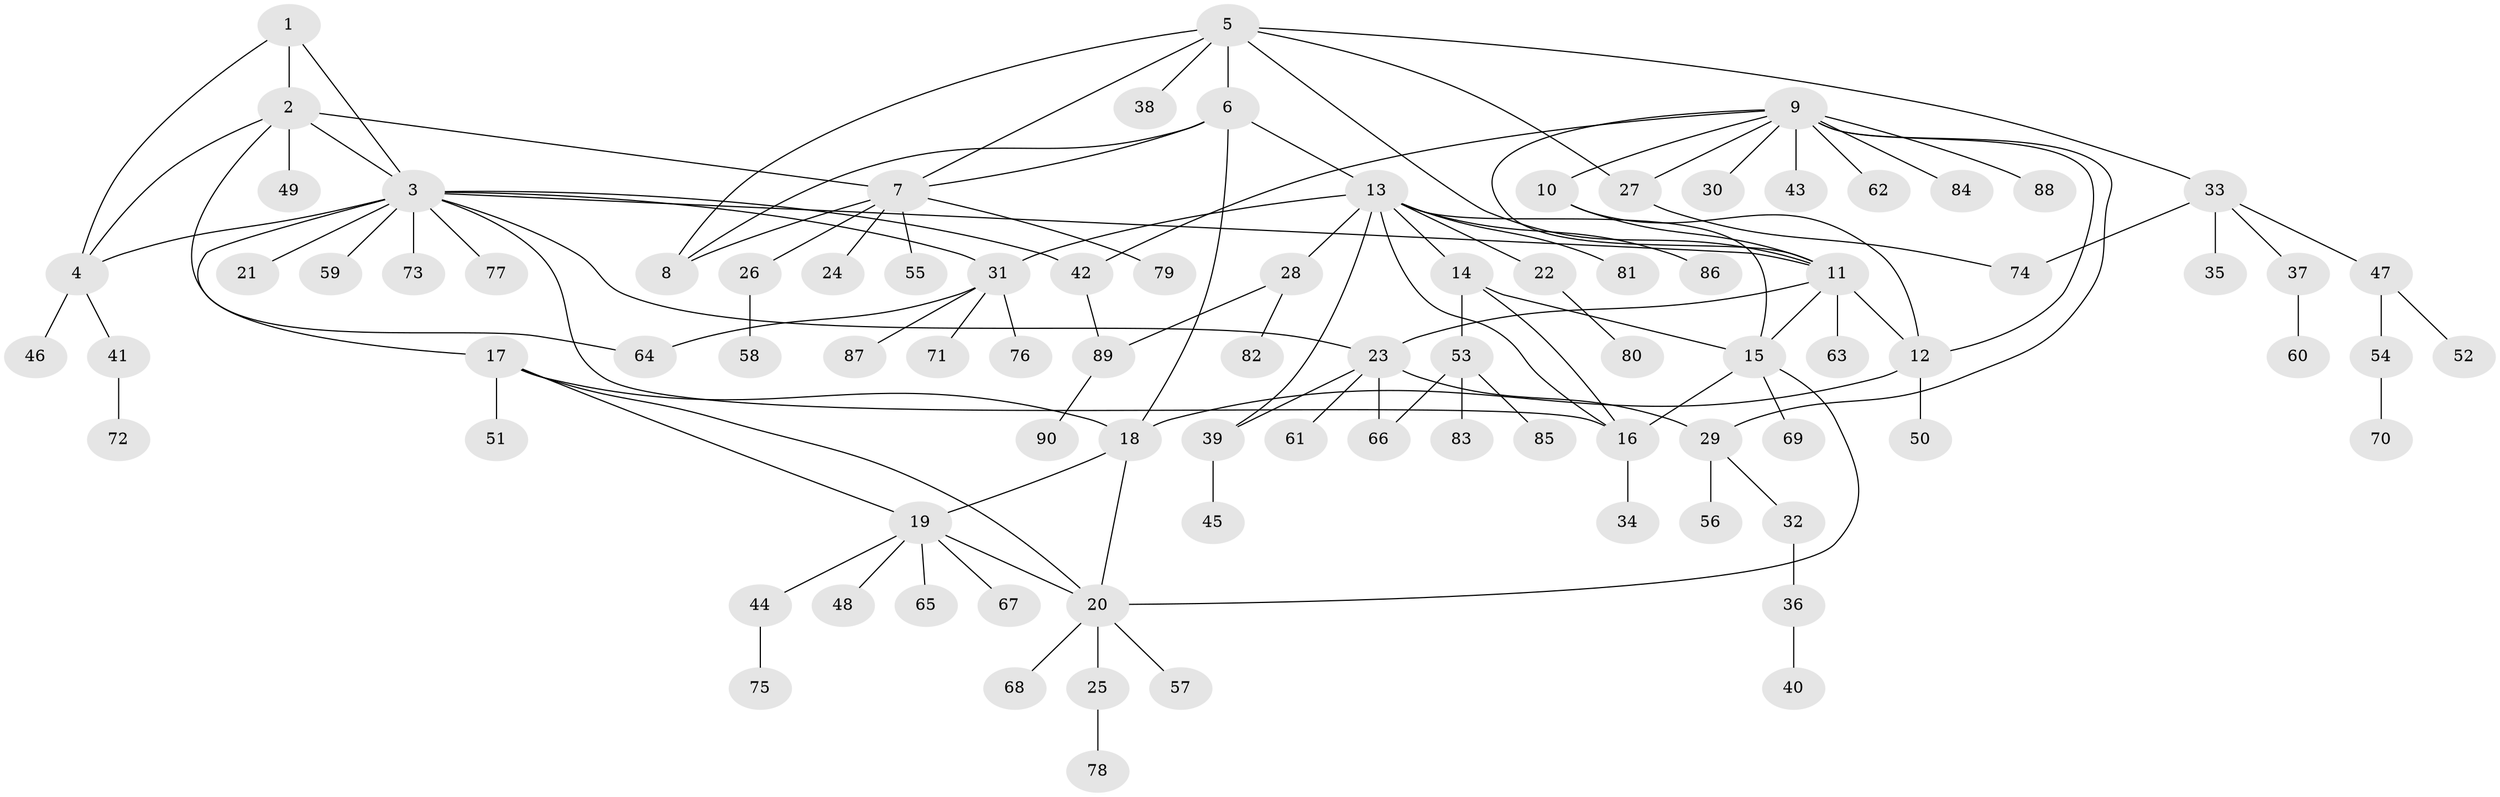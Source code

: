 // coarse degree distribution, {10: 0.037037037037037035, 15: 0.037037037037037035, 7: 0.037037037037037035, 4: 0.037037037037037035, 8: 0.037037037037037035, 1: 0.6666666666666666, 2: 0.14814814814814814}
// Generated by graph-tools (version 1.1) at 2025/19/03/04/25 18:19:37]
// undirected, 90 vertices, 120 edges
graph export_dot {
graph [start="1"]
  node [color=gray90,style=filled];
  1;
  2;
  3;
  4;
  5;
  6;
  7;
  8;
  9;
  10;
  11;
  12;
  13;
  14;
  15;
  16;
  17;
  18;
  19;
  20;
  21;
  22;
  23;
  24;
  25;
  26;
  27;
  28;
  29;
  30;
  31;
  32;
  33;
  34;
  35;
  36;
  37;
  38;
  39;
  40;
  41;
  42;
  43;
  44;
  45;
  46;
  47;
  48;
  49;
  50;
  51;
  52;
  53;
  54;
  55;
  56;
  57;
  58;
  59;
  60;
  61;
  62;
  63;
  64;
  65;
  66;
  67;
  68;
  69;
  70;
  71;
  72;
  73;
  74;
  75;
  76;
  77;
  78;
  79;
  80;
  81;
  82;
  83;
  84;
  85;
  86;
  87;
  88;
  89;
  90;
  1 -- 2;
  1 -- 3;
  1 -- 4;
  2 -- 3;
  2 -- 4;
  2 -- 7;
  2 -- 49;
  2 -- 64;
  3 -- 4;
  3 -- 11;
  3 -- 16;
  3 -- 17;
  3 -- 21;
  3 -- 23;
  3 -- 31;
  3 -- 42;
  3 -- 59;
  3 -- 73;
  3 -- 77;
  4 -- 41;
  4 -- 46;
  5 -- 6;
  5 -- 7;
  5 -- 8;
  5 -- 11;
  5 -- 27;
  5 -- 33;
  5 -- 38;
  6 -- 7;
  6 -- 8;
  6 -- 13;
  6 -- 18;
  7 -- 8;
  7 -- 24;
  7 -- 26;
  7 -- 55;
  7 -- 79;
  9 -- 10;
  9 -- 11;
  9 -- 12;
  9 -- 27;
  9 -- 29;
  9 -- 30;
  9 -- 42;
  9 -- 43;
  9 -- 62;
  9 -- 84;
  9 -- 88;
  10 -- 11;
  10 -- 12;
  11 -- 12;
  11 -- 15;
  11 -- 23;
  11 -- 63;
  12 -- 18;
  12 -- 50;
  13 -- 14;
  13 -- 15;
  13 -- 16;
  13 -- 22;
  13 -- 28;
  13 -- 31;
  13 -- 39;
  13 -- 81;
  13 -- 86;
  14 -- 15;
  14 -- 16;
  14 -- 53;
  15 -- 16;
  15 -- 20;
  15 -- 69;
  16 -- 34;
  17 -- 18;
  17 -- 19;
  17 -- 20;
  17 -- 51;
  18 -- 19;
  18 -- 20;
  19 -- 20;
  19 -- 44;
  19 -- 48;
  19 -- 65;
  19 -- 67;
  20 -- 25;
  20 -- 57;
  20 -- 68;
  22 -- 80;
  23 -- 29;
  23 -- 39;
  23 -- 61;
  23 -- 66;
  25 -- 78;
  26 -- 58;
  27 -- 74;
  28 -- 82;
  28 -- 89;
  29 -- 32;
  29 -- 56;
  31 -- 64;
  31 -- 71;
  31 -- 76;
  31 -- 87;
  32 -- 36;
  33 -- 35;
  33 -- 37;
  33 -- 47;
  33 -- 74;
  36 -- 40;
  37 -- 60;
  39 -- 45;
  41 -- 72;
  42 -- 89;
  44 -- 75;
  47 -- 52;
  47 -- 54;
  53 -- 66;
  53 -- 83;
  53 -- 85;
  54 -- 70;
  89 -- 90;
}
